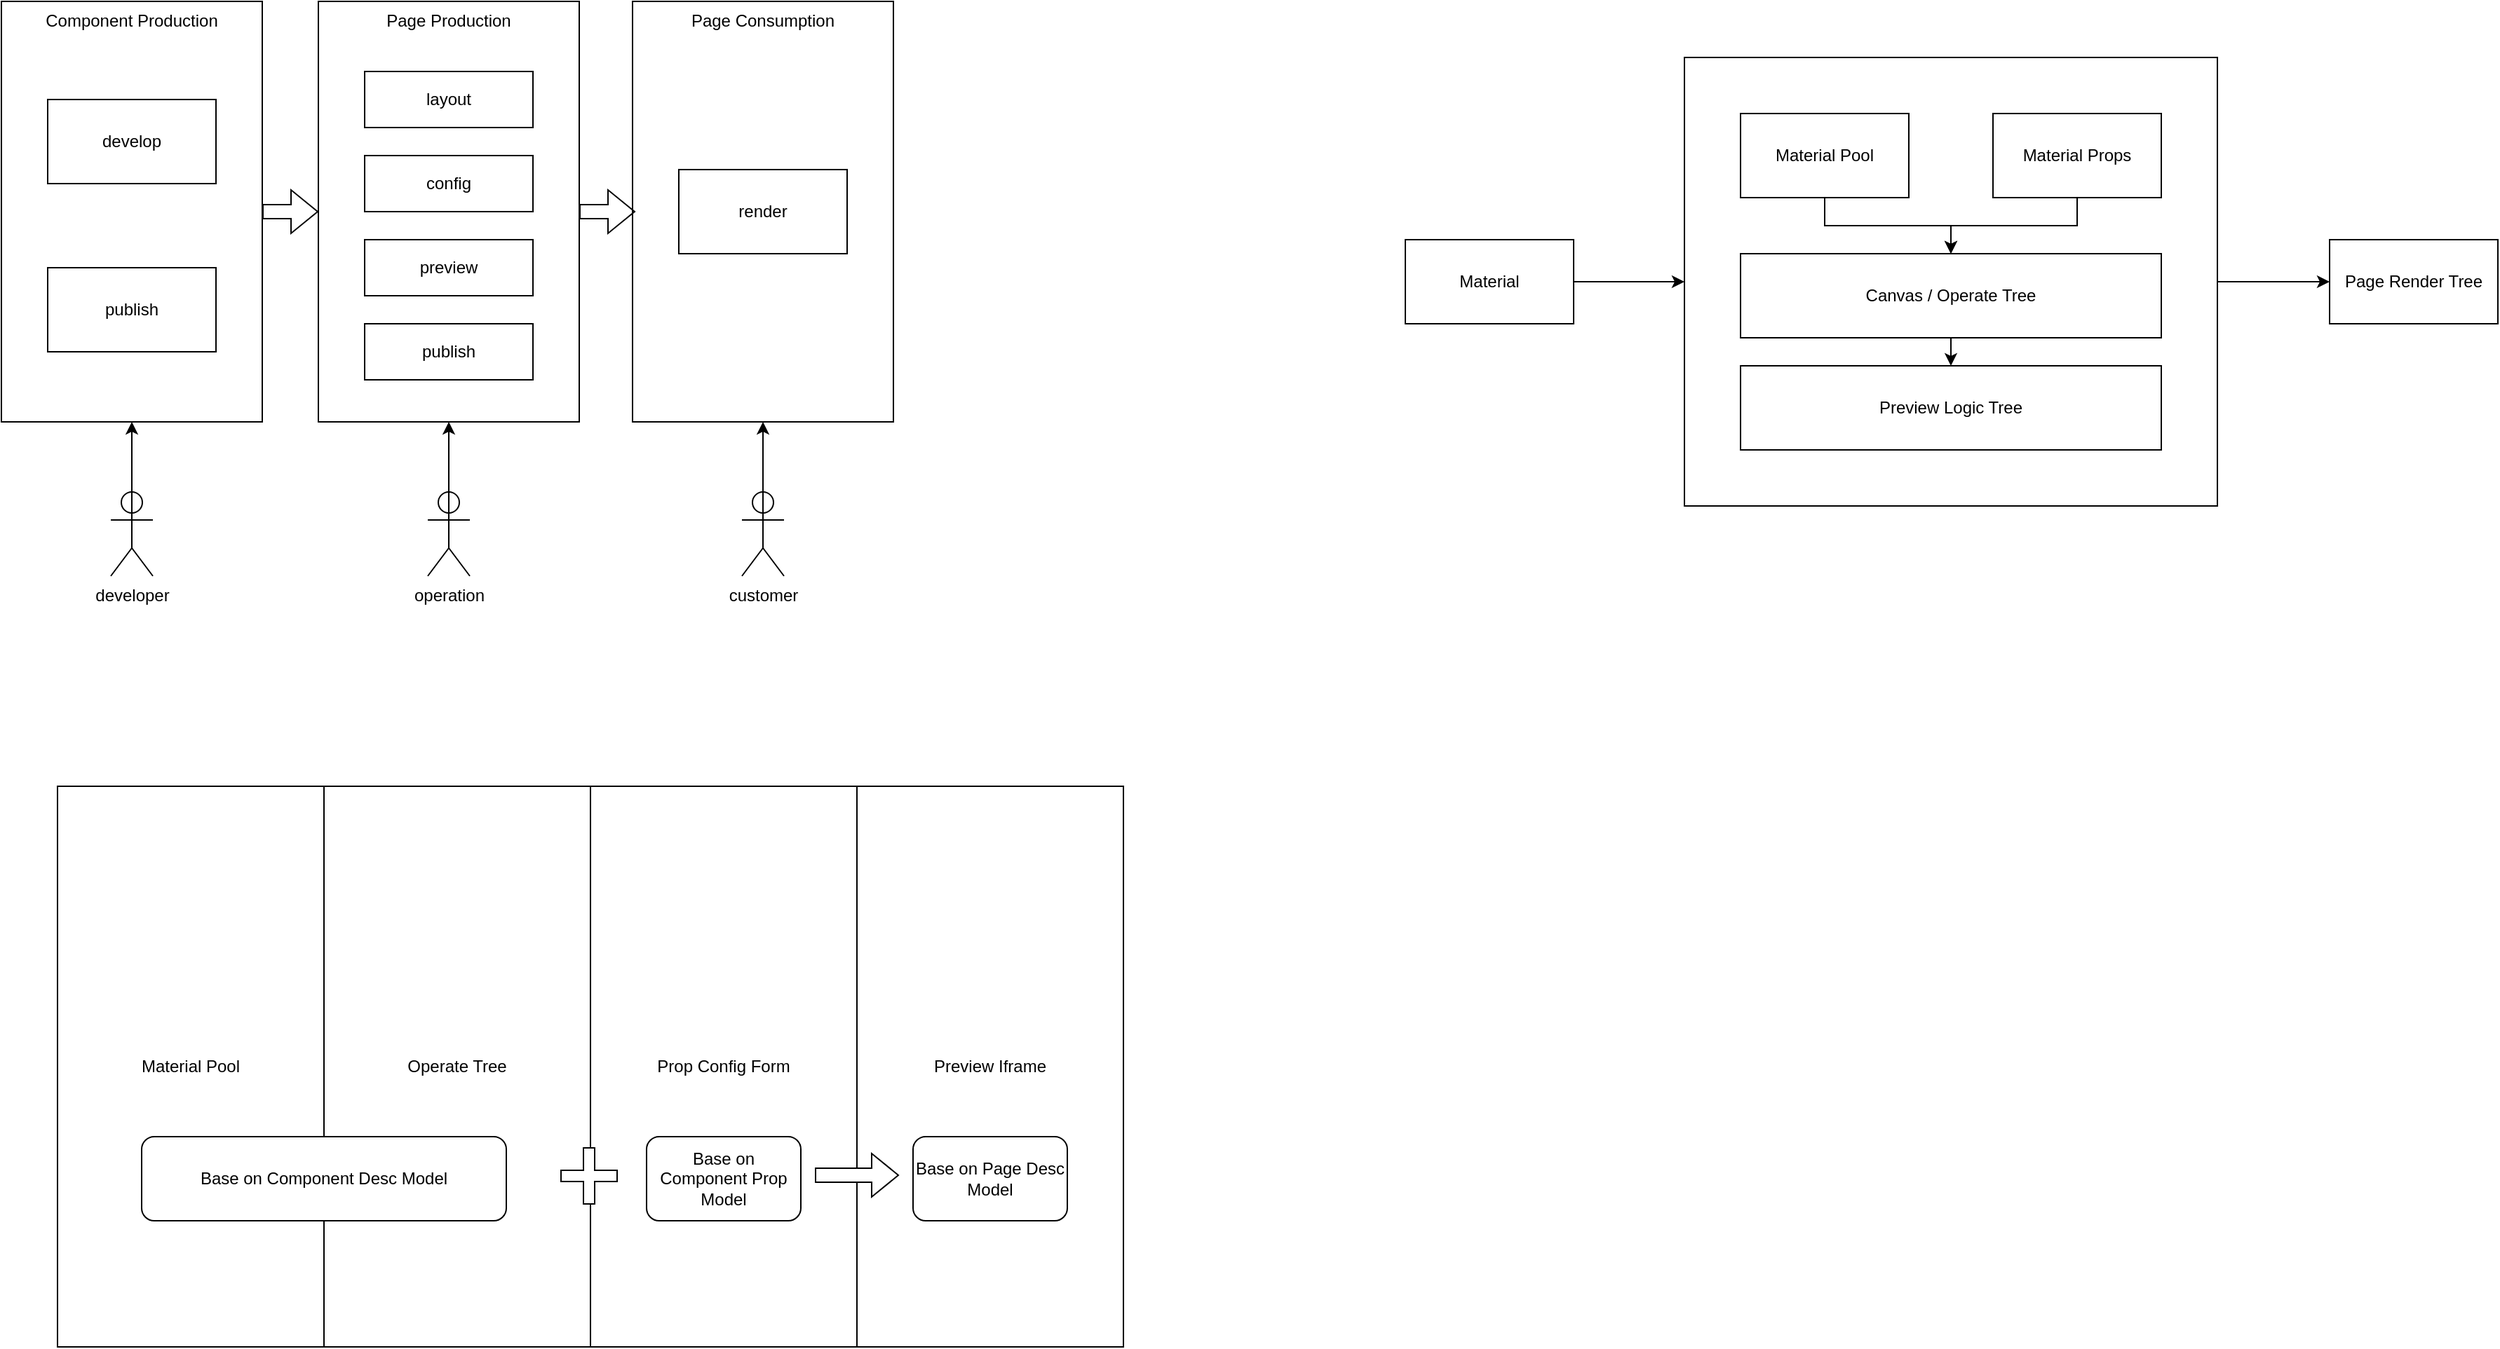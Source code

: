 <mxfile version="20.0.4" type="github">
  <diagram id="PCFFjkg9Jv1gXW4gGNiH" name="Page-1">
    <mxGraphModel dx="1181" dy="686" grid="1" gridSize="10" guides="1" tooltips="1" connect="1" arrows="1" fold="1" page="1" pageScale="1" pageWidth="827" pageHeight="1169" math="0" shadow="0">
      <root>
        <mxCell id="0" />
        <mxCell id="1" parent="0" />
        <mxCell id="DFM9-NTpDsd31qXUWvBV-4" value="Component Production" style="rounded=0;whiteSpace=wrap;html=1;verticalAlign=top;" parent="1" vertex="1">
          <mxGeometry x="120" y="160" width="186" height="300" as="geometry" />
        </mxCell>
        <mxCell id="DFM9-NTpDsd31qXUWvBV-5" value="develop" style="rounded=0;whiteSpace=wrap;html=1;" parent="1" vertex="1">
          <mxGeometry x="153" y="230" width="120" height="60" as="geometry" />
        </mxCell>
        <mxCell id="DFM9-NTpDsd31qXUWvBV-6" value="publish" style="rounded=0;whiteSpace=wrap;html=1;" parent="1" vertex="1">
          <mxGeometry x="153" y="350" width="120" height="60" as="geometry" />
        </mxCell>
        <mxCell id="DFM9-NTpDsd31qXUWvBV-8" value="Page Production" style="rounded=0;whiteSpace=wrap;html=1;verticalAlign=top;" parent="1" vertex="1">
          <mxGeometry x="346" y="160" width="186" height="300" as="geometry" />
        </mxCell>
        <mxCell id="DFM9-NTpDsd31qXUWvBV-9" value="Page&amp;nbsp;Consumption" style="rounded=0;whiteSpace=wrap;html=1;verticalAlign=top;" parent="1" vertex="1">
          <mxGeometry x="570" y="160" width="186" height="300" as="geometry" />
        </mxCell>
        <mxCell id="DFM9-NTpDsd31qXUWvBV-10" value="developer" style="shape=umlActor;verticalLabelPosition=bottom;verticalAlign=top;html=1;outlineConnect=0;" parent="1" vertex="1">
          <mxGeometry x="198" y="510" width="30" height="60" as="geometry" />
        </mxCell>
        <mxCell id="DFM9-NTpDsd31qXUWvBV-11" value="operation" style="shape=umlActor;verticalLabelPosition=bottom;verticalAlign=top;html=1;outlineConnect=0;" parent="1" vertex="1">
          <mxGeometry x="424" y="510" width="30" height="60" as="geometry" />
        </mxCell>
        <mxCell id="DFM9-NTpDsd31qXUWvBV-12" value="customer" style="shape=umlActor;verticalLabelPosition=bottom;verticalAlign=top;html=1;outlineConnect=0;" parent="1" vertex="1">
          <mxGeometry x="648" y="510" width="30" height="60" as="geometry" />
        </mxCell>
        <mxCell id="DFM9-NTpDsd31qXUWvBV-15" value="layout" style="rounded=0;whiteSpace=wrap;html=1;" parent="1" vertex="1">
          <mxGeometry x="379" y="210" width="120" height="40" as="geometry" />
        </mxCell>
        <mxCell id="DFM9-NTpDsd31qXUWvBV-16" value="config" style="rounded=0;whiteSpace=wrap;html=1;" parent="1" vertex="1">
          <mxGeometry x="379" y="270" width="120" height="40" as="geometry" />
        </mxCell>
        <mxCell id="DFM9-NTpDsd31qXUWvBV-17" value="preview" style="rounded=0;whiteSpace=wrap;html=1;" parent="1" vertex="1">
          <mxGeometry x="379" y="330" width="120" height="40" as="geometry" />
        </mxCell>
        <mxCell id="DFM9-NTpDsd31qXUWvBV-18" value="publish" style="rounded=0;whiteSpace=wrap;html=1;" parent="1" vertex="1">
          <mxGeometry x="379" y="390" width="120" height="40" as="geometry" />
        </mxCell>
        <mxCell id="DFM9-NTpDsd31qXUWvBV-19" value="render" style="rounded=0;whiteSpace=wrap;html=1;" parent="1" vertex="1">
          <mxGeometry x="603" y="280" width="120" height="60" as="geometry" />
        </mxCell>
        <mxCell id="DFM9-NTpDsd31qXUWvBV-20" value="" style="shape=flexArrow;endArrow=classic;html=1;rounded=0;exitX=1;exitY=0.5;exitDx=0;exitDy=0;entryX=0;entryY=0.5;entryDx=0;entryDy=0;" parent="1" source="DFM9-NTpDsd31qXUWvBV-4" target="DFM9-NTpDsd31qXUWvBV-8" edge="1">
          <mxGeometry width="50" height="50" relative="1" as="geometry">
            <mxPoint x="50" y="390" as="sourcePoint" />
            <mxPoint x="100" y="340" as="targetPoint" />
          </mxGeometry>
        </mxCell>
        <mxCell id="DFM9-NTpDsd31qXUWvBV-21" value="" style="shape=flexArrow;endArrow=classic;html=1;rounded=0;exitX=1;exitY=0.5;exitDx=0;exitDy=0;entryX=0;entryY=0.5;entryDx=0;entryDy=0;" parent="1" edge="1">
          <mxGeometry width="50" height="50" relative="1" as="geometry">
            <mxPoint x="532" y="310" as="sourcePoint" />
            <mxPoint x="572" y="310" as="targetPoint" />
          </mxGeometry>
        </mxCell>
        <mxCell id="DFM9-NTpDsd31qXUWvBV-22" value="" style="endArrow=classic;html=1;rounded=0;exitX=0.5;exitY=0.5;exitDx=0;exitDy=0;exitPerimeter=0;entryX=0.5;entryY=1;entryDx=0;entryDy=0;" parent="1" source="DFM9-NTpDsd31qXUWvBV-10" target="DFM9-NTpDsd31qXUWvBV-4" edge="1">
          <mxGeometry width="50" height="50" relative="1" as="geometry">
            <mxPoint x="300" y="560" as="sourcePoint" />
            <mxPoint x="350" y="510" as="targetPoint" />
          </mxGeometry>
        </mxCell>
        <mxCell id="DFM9-NTpDsd31qXUWvBV-24" value="" style="endArrow=classic;html=1;rounded=0;exitX=0.5;exitY=0.5;exitDx=0;exitDy=0;exitPerimeter=0;entryX=0.5;entryY=1;entryDx=0;entryDy=0;" parent="1" source="DFM9-NTpDsd31qXUWvBV-11" target="DFM9-NTpDsd31qXUWvBV-8" edge="1">
          <mxGeometry width="50" height="50" relative="1" as="geometry">
            <mxPoint x="223" y="550" as="sourcePoint" />
            <mxPoint x="223" y="470" as="targetPoint" />
          </mxGeometry>
        </mxCell>
        <mxCell id="DFM9-NTpDsd31qXUWvBV-25" value="" style="endArrow=classic;html=1;rounded=0;exitX=0.5;exitY=0.5;exitDx=0;exitDy=0;exitPerimeter=0;entryX=0.5;entryY=1;entryDx=0;entryDy=0;" parent="1" source="DFM9-NTpDsd31qXUWvBV-12" target="DFM9-NTpDsd31qXUWvBV-9" edge="1">
          <mxGeometry width="50" height="50" relative="1" as="geometry">
            <mxPoint x="449" y="550" as="sourcePoint" />
            <mxPoint x="449" y="470" as="targetPoint" />
          </mxGeometry>
        </mxCell>
        <mxCell id="DFM9-NTpDsd31qXUWvBV-26" value="" style="rounded=0;whiteSpace=wrap;html=1;" parent="1" vertex="1">
          <mxGeometry x="160" y="720" width="760" height="400" as="geometry" />
        </mxCell>
        <mxCell id="DFM9-NTpDsd31qXUWvBV-27" value="Material Pool" style="rounded=0;whiteSpace=wrap;html=1;" parent="1" vertex="1">
          <mxGeometry x="160" y="720" width="190" height="400" as="geometry" />
        </mxCell>
        <mxCell id="DFM9-NTpDsd31qXUWvBV-28" value="Operate Tree" style="rounded=0;whiteSpace=wrap;html=1;" parent="1" vertex="1">
          <mxGeometry x="350" y="720" width="190" height="400" as="geometry" />
        </mxCell>
        <mxCell id="DFM9-NTpDsd31qXUWvBV-29" value="Prop Config Form" style="rounded=0;whiteSpace=wrap;html=1;" parent="1" vertex="1">
          <mxGeometry x="540" y="720" width="190" height="400" as="geometry" />
        </mxCell>
        <mxCell id="DFM9-NTpDsd31qXUWvBV-30" value="Preview Iframe" style="rounded=0;whiteSpace=wrap;html=1;" parent="1" vertex="1">
          <mxGeometry x="730" y="720" width="190" height="400" as="geometry" />
        </mxCell>
        <mxCell id="DFM9-NTpDsd31qXUWvBV-31" value="Base on Component Desc Model" style="rounded=1;whiteSpace=wrap;html=1;" parent="1" vertex="1">
          <mxGeometry x="220" y="970" width="260" height="60" as="geometry" />
        </mxCell>
        <mxCell id="DFM9-NTpDsd31qXUWvBV-32" value="Base on Component Prop Model" style="rounded=1;whiteSpace=wrap;html=1;" parent="1" vertex="1">
          <mxGeometry x="580" y="970" width="110" height="60" as="geometry" />
        </mxCell>
        <mxCell id="DFM9-NTpDsd31qXUWvBV-33" value="Base on Page Desc Model" style="rounded=1;whiteSpace=wrap;html=1;" parent="1" vertex="1">
          <mxGeometry x="770" y="970" width="110" height="60" as="geometry" />
        </mxCell>
        <mxCell id="DFM9-NTpDsd31qXUWvBV-34" value="" style="shape=cross;whiteSpace=wrap;html=1;" parent="1" vertex="1">
          <mxGeometry x="519" y="978" width="40" height="40" as="geometry" />
        </mxCell>
        <mxCell id="DFM9-NTpDsd31qXUWvBV-35" value="" style="shape=flexArrow;endArrow=classic;html=1;rounded=0;fillColor=#FFFFFF;" parent="1" edge="1">
          <mxGeometry width="50" height="50" relative="1" as="geometry">
            <mxPoint x="700" y="997.5" as="sourcePoint" />
            <mxPoint x="760" y="997.5" as="targetPoint" />
          </mxGeometry>
        </mxCell>
        <mxCell id="uPV0i0hWWloQ9XYH6VPm-1" value="Material" style="rounded=0;whiteSpace=wrap;html=1;" vertex="1" parent="1">
          <mxGeometry x="1121" y="330" width="120" height="60" as="geometry" />
        </mxCell>
        <mxCell id="uPV0i0hWWloQ9XYH6VPm-2" value="" style="rounded=0;whiteSpace=wrap;html=1;" vertex="1" parent="1">
          <mxGeometry x="1320" y="200" width="380" height="320" as="geometry" />
        </mxCell>
        <mxCell id="uPV0i0hWWloQ9XYH6VPm-3" value="Material Pool" style="rounded=0;whiteSpace=wrap;html=1;" vertex="1" parent="1">
          <mxGeometry x="1360" y="240" width="120" height="60" as="geometry" />
        </mxCell>
        <mxCell id="uPV0i0hWWloQ9XYH6VPm-4" value="Material Props" style="rounded=0;whiteSpace=wrap;html=1;" vertex="1" parent="1">
          <mxGeometry x="1540" y="240" width="120" height="60" as="geometry" />
        </mxCell>
        <mxCell id="uPV0i0hWWloQ9XYH6VPm-5" value="Canvas / Operate Tree" style="rounded=0;whiteSpace=wrap;html=1;" vertex="1" parent="1">
          <mxGeometry x="1360" y="340" width="300" height="60" as="geometry" />
        </mxCell>
        <mxCell id="uPV0i0hWWloQ9XYH6VPm-6" value="Preview Logic Tree" style="rounded=0;whiteSpace=wrap;html=1;" vertex="1" parent="1">
          <mxGeometry x="1360" y="420" width="300" height="60" as="geometry" />
        </mxCell>
        <mxCell id="uPV0i0hWWloQ9XYH6VPm-7" value="Page Render Tree" style="rounded=0;whiteSpace=wrap;html=1;" vertex="1" parent="1">
          <mxGeometry x="1780" y="330" width="120" height="60" as="geometry" />
        </mxCell>
        <mxCell id="uPV0i0hWWloQ9XYH6VPm-8" value="" style="endArrow=classic;html=1;rounded=0;exitX=1;exitY=0.5;exitDx=0;exitDy=0;" edge="1" parent="1" source="uPV0i0hWWloQ9XYH6VPm-1" target="uPV0i0hWWloQ9XYH6VPm-2">
          <mxGeometry width="50" height="50" relative="1" as="geometry">
            <mxPoint x="1260" y="480" as="sourcePoint" />
            <mxPoint x="1310" y="430" as="targetPoint" />
          </mxGeometry>
        </mxCell>
        <mxCell id="uPV0i0hWWloQ9XYH6VPm-9" value="" style="endArrow=classic;html=1;rounded=0;exitX=1;exitY=0.5;exitDx=0;exitDy=0;" edge="1" parent="1" source="uPV0i0hWWloQ9XYH6VPm-2" target="uPV0i0hWWloQ9XYH6VPm-7">
          <mxGeometry width="50" height="50" relative="1" as="geometry">
            <mxPoint x="1251" y="370" as="sourcePoint" />
            <mxPoint x="1330" y="370" as="targetPoint" />
          </mxGeometry>
        </mxCell>
        <mxCell id="uPV0i0hWWloQ9XYH6VPm-10" value="" style="endArrow=classic;html=1;rounded=0;exitX=0.5;exitY=1;exitDx=0;exitDy=0;entryX=0.5;entryY=0;entryDx=0;entryDy=0;" edge="1" parent="1" source="uPV0i0hWWloQ9XYH6VPm-3" target="uPV0i0hWWloQ9XYH6VPm-5">
          <mxGeometry width="50" height="50" relative="1" as="geometry">
            <mxPoint x="1270" y="500" as="sourcePoint" />
            <mxPoint x="1320" y="450" as="targetPoint" />
            <Array as="points">
              <mxPoint x="1420" y="320" />
              <mxPoint x="1510" y="320" />
            </Array>
          </mxGeometry>
        </mxCell>
        <mxCell id="uPV0i0hWWloQ9XYH6VPm-11" value="" style="endArrow=classic;html=1;rounded=0;exitX=0.5;exitY=1;exitDx=0;exitDy=0;" edge="1" parent="1" source="uPV0i0hWWloQ9XYH6VPm-4">
          <mxGeometry width="50" height="50" relative="1" as="geometry">
            <mxPoint x="1430" y="310" as="sourcePoint" />
            <mxPoint x="1510" y="340" as="targetPoint" />
            <Array as="points">
              <mxPoint x="1600" y="320" />
              <mxPoint x="1510" y="320" />
            </Array>
          </mxGeometry>
        </mxCell>
        <mxCell id="uPV0i0hWWloQ9XYH6VPm-12" value="" style="endArrow=classic;html=1;rounded=0;exitX=0.5;exitY=1;exitDx=0;exitDy=0;" edge="1" parent="1" source="uPV0i0hWWloQ9XYH6VPm-5" target="uPV0i0hWWloQ9XYH6VPm-6">
          <mxGeometry width="50" height="50" relative="1" as="geometry">
            <mxPoint x="1550" y="610" as="sourcePoint" />
            <mxPoint x="1600" y="560" as="targetPoint" />
          </mxGeometry>
        </mxCell>
      </root>
    </mxGraphModel>
  </diagram>
</mxfile>
